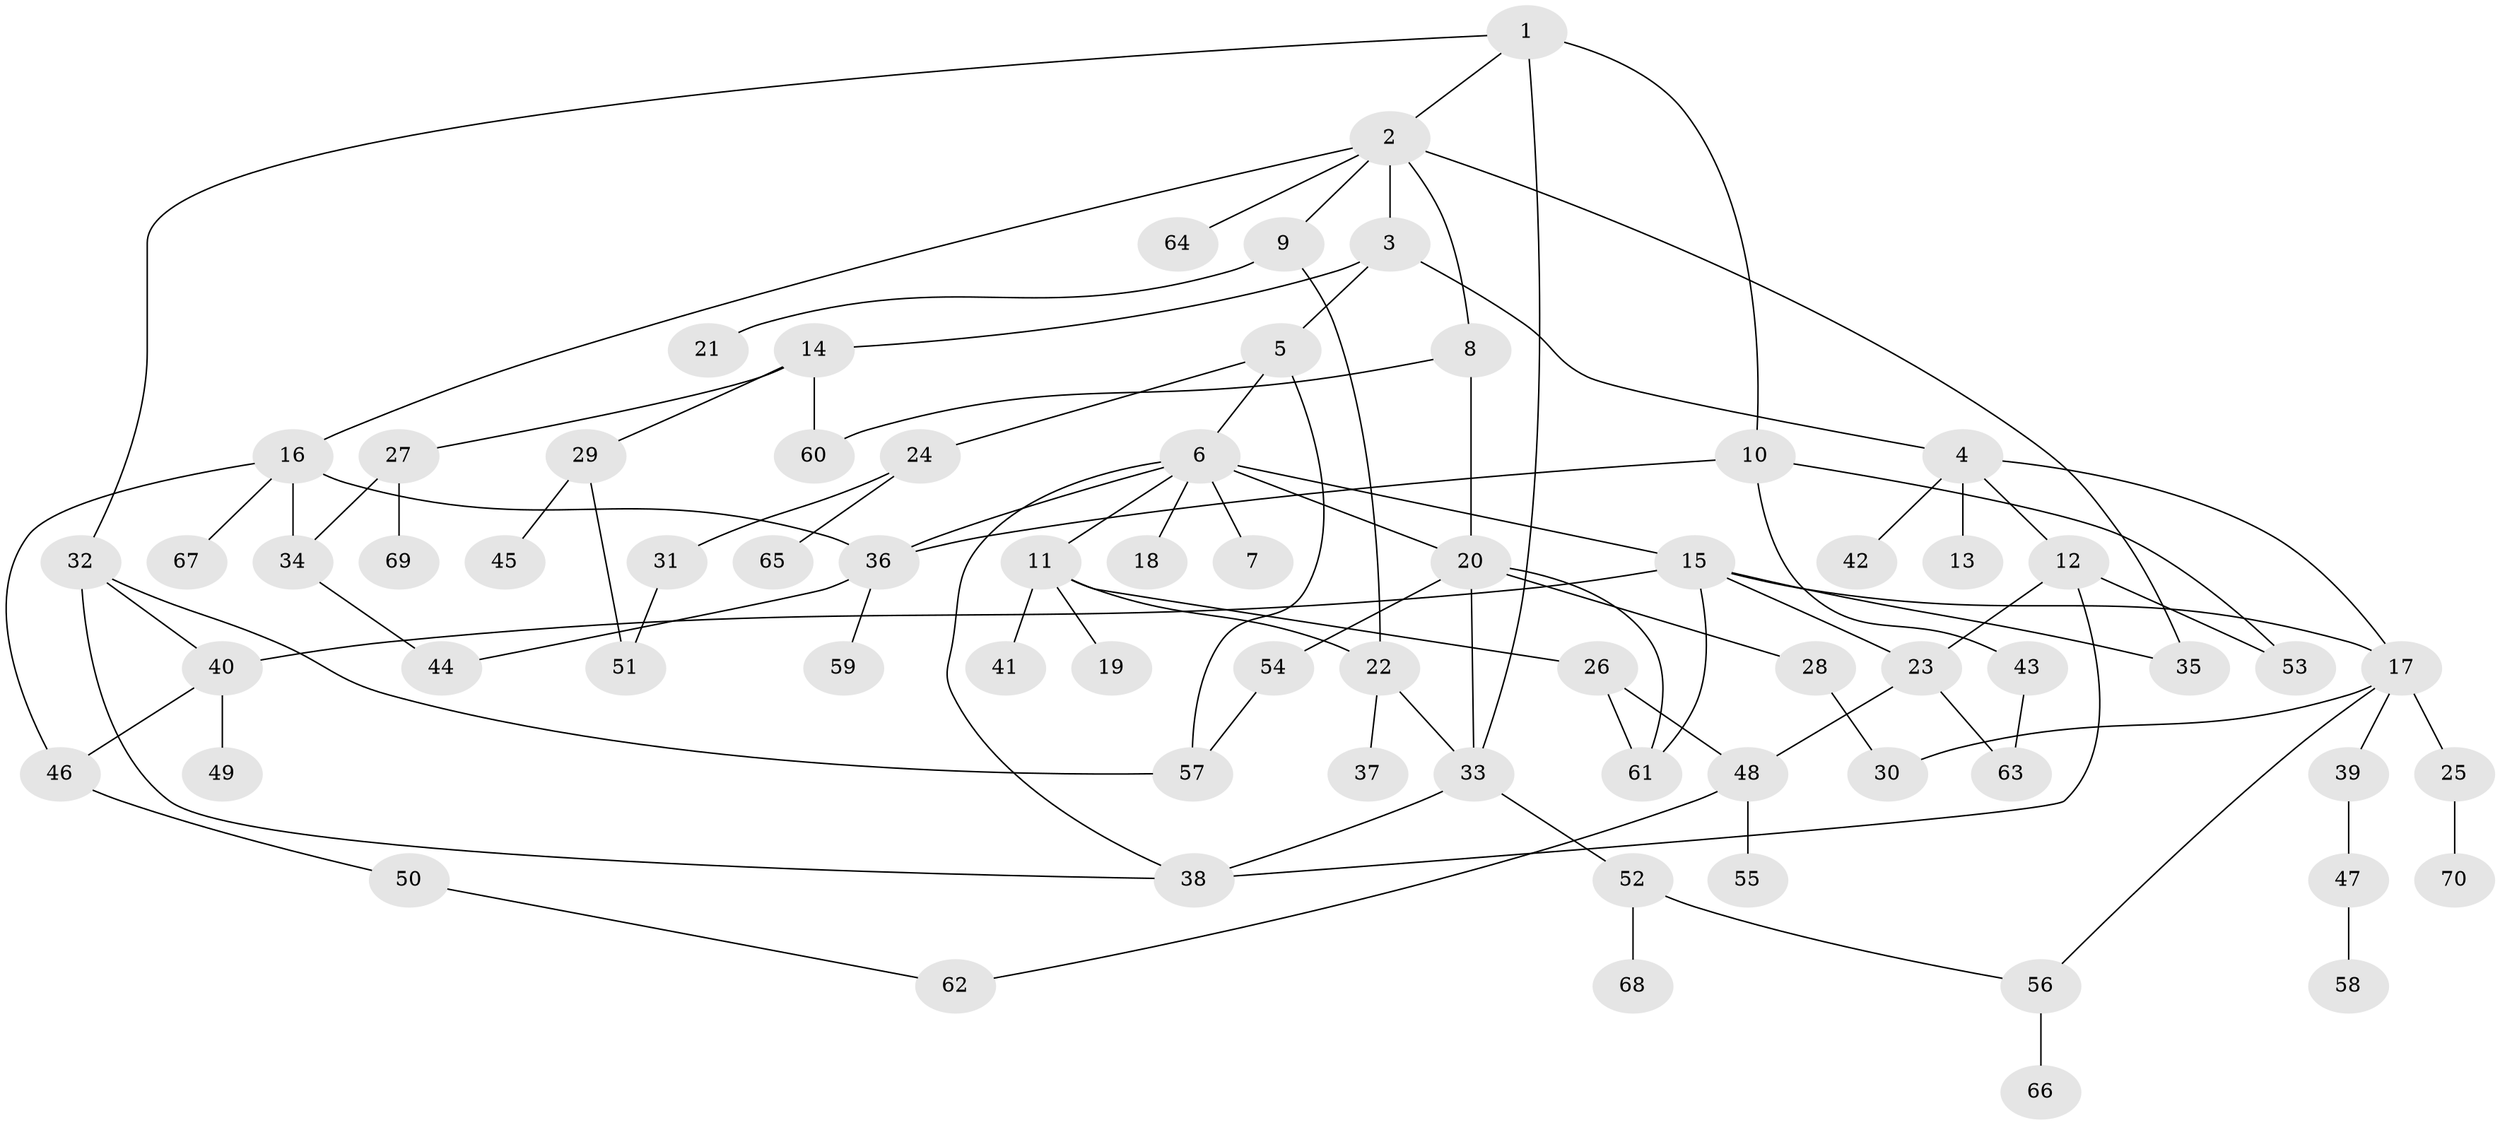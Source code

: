 // Generated by graph-tools (version 1.1) at 2025/49/03/09/25 03:49:23]
// undirected, 70 vertices, 97 edges
graph export_dot {
graph [start="1"]
  node [color=gray90,style=filled];
  1;
  2;
  3;
  4;
  5;
  6;
  7;
  8;
  9;
  10;
  11;
  12;
  13;
  14;
  15;
  16;
  17;
  18;
  19;
  20;
  21;
  22;
  23;
  24;
  25;
  26;
  27;
  28;
  29;
  30;
  31;
  32;
  33;
  34;
  35;
  36;
  37;
  38;
  39;
  40;
  41;
  42;
  43;
  44;
  45;
  46;
  47;
  48;
  49;
  50;
  51;
  52;
  53;
  54;
  55;
  56;
  57;
  58;
  59;
  60;
  61;
  62;
  63;
  64;
  65;
  66;
  67;
  68;
  69;
  70;
  1 -- 2;
  1 -- 10;
  1 -- 32;
  1 -- 33;
  2 -- 3;
  2 -- 8;
  2 -- 9;
  2 -- 16;
  2 -- 64;
  2 -- 35;
  3 -- 4;
  3 -- 5;
  3 -- 14;
  4 -- 12;
  4 -- 13;
  4 -- 17;
  4 -- 42;
  5 -- 6;
  5 -- 24;
  5 -- 57;
  6 -- 7;
  6 -- 11;
  6 -- 15;
  6 -- 18;
  6 -- 20;
  6 -- 38;
  6 -- 36;
  8 -- 60;
  8 -- 20;
  9 -- 21;
  9 -- 22;
  10 -- 36;
  10 -- 43;
  10 -- 53;
  11 -- 19;
  11 -- 26;
  11 -- 41;
  11 -- 22;
  12 -- 23;
  12 -- 53;
  12 -- 38;
  14 -- 27;
  14 -- 29;
  14 -- 60;
  15 -- 23;
  15 -- 35;
  15 -- 40;
  15 -- 61;
  15 -- 17;
  16 -- 34;
  16 -- 67;
  16 -- 36;
  16 -- 46;
  17 -- 25;
  17 -- 39;
  17 -- 56;
  17 -- 30;
  20 -- 28;
  20 -- 54;
  20 -- 61;
  20 -- 33;
  22 -- 37;
  22 -- 33;
  23 -- 48;
  23 -- 63;
  24 -- 31;
  24 -- 65;
  25 -- 70;
  26 -- 61;
  26 -- 48;
  27 -- 69;
  27 -- 34;
  28 -- 30;
  29 -- 45;
  29 -- 51;
  31 -- 51;
  32 -- 40;
  32 -- 38;
  32 -- 57;
  33 -- 38;
  33 -- 52;
  34 -- 44;
  36 -- 44;
  36 -- 59;
  39 -- 47;
  40 -- 46;
  40 -- 49;
  43 -- 63;
  46 -- 50;
  47 -- 58;
  48 -- 55;
  48 -- 62;
  50 -- 62;
  52 -- 68;
  52 -- 56;
  54 -- 57;
  56 -- 66;
}
